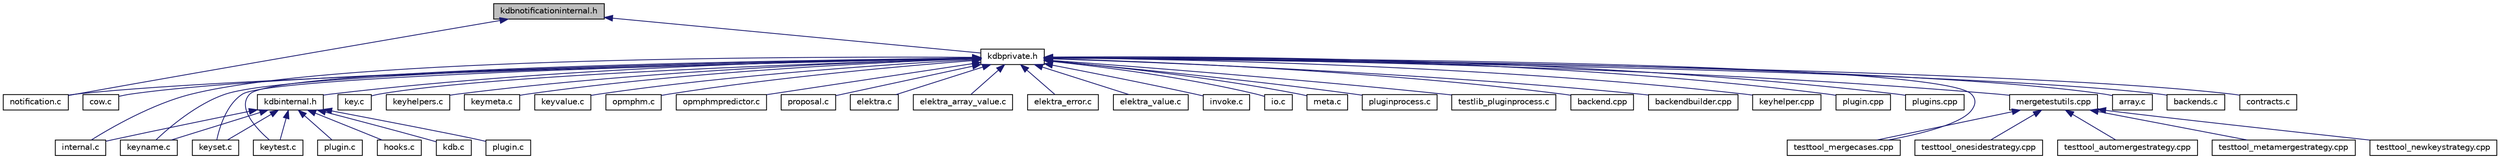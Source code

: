 digraph "kdbnotificationinternal.h"
{
 // LATEX_PDF_SIZE
  edge [fontname="Helvetica",fontsize="10",labelfontname="Helvetica",labelfontsize="10"];
  node [fontname="Helvetica",fontsize="10",shape=record];
  Node1 [label="kdbnotificationinternal.h",height=0.2,width=0.4,color="black", fillcolor="grey75", style="filled", fontcolor="black",tooltip="Elektra-Notification structures and declarations for developing notification and transport plugins."];
  Node1 -> Node2 [dir="back",color="midnightblue",fontsize="10",style="solid",fontname="Helvetica"];
  Node2 [label="notification.c",height=0.2,width=0.4,color="black", fillcolor="white", style="filled",URL="$notification_8c.html",tooltip="Implementation of notification functions as defined in kdbnotification.h."];
  Node1 -> Node3 [dir="back",color="midnightblue",fontsize="10",style="solid",fontname="Helvetica"];
  Node3 [label="kdbprivate.h",height=0.2,width=0.4,color="black", fillcolor="white", style="filled",URL="$kdbprivate_8h.html",tooltip="Private declarations."];
  Node3 -> Node4 [dir="back",color="midnightblue",fontsize="10",style="solid",fontname="Helvetica"];
  Node4 [label="array.c",height=0.2,width=0.4,color="black", fillcolor="white", style="filled",URL="$array_8c.html",tooltip="Array methods."];
  Node3 -> Node5 [dir="back",color="midnightblue",fontsize="10",style="solid",fontname="Helvetica"];
  Node5 [label="backends.c",height=0.2,width=0.4,color="black", fillcolor="white", style="filled",URL="$backends_8c.html",tooltip="Internal functions for handling the backends KeySet of a KDB instance."];
  Node3 -> Node6 [dir="back",color="midnightblue",fontsize="10",style="solid",fontname="Helvetica"];
  Node6 [label="contracts.c",height=0.2,width=0.4,color="black", fillcolor="white", style="filled",URL="$contracts_8c.html",tooltip="Contract constructors for kdbOpen()"];
  Node3 -> Node7 [dir="back",color="midnightblue",fontsize="10",style="solid",fontname="Helvetica"];
  Node7 [label="cow.c",height=0.2,width=0.4,color="black", fillcolor="white", style="filled",URL="$cow_8c.html",tooltip="Shared methods for key and keyset copy-on-write."];
  Node3 -> Node8 [dir="back",color="midnightblue",fontsize="10",style="solid",fontname="Helvetica"];
  Node8 [label="internal.c",height=0.2,width=0.4,color="black", fillcolor="white", style="filled",URL="$internal_8c.html",tooltip="Internal methods for Elektra."];
  Node3 -> Node9 [dir="back",color="midnightblue",fontsize="10",style="solid",fontname="Helvetica"];
  Node9 [label="key.c",height=0.2,width=0.4,color="black", fillcolor="white", style="filled",URL="$key_8c.html",tooltip="Methods for Key manipulation."];
  Node3 -> Node10 [dir="back",color="midnightblue",fontsize="10",style="solid",fontname="Helvetica"];
  Node10 [label="keyhelpers.c",height=0.2,width=0.4,color="black", fillcolor="white", style="filled",URL="$keyhelpers_8c.html",tooltip="Helpers for key manipulation."];
  Node3 -> Node11 [dir="back",color="midnightblue",fontsize="10",style="solid",fontname="Helvetica"];
  Node11 [label="keymeta.c",height=0.2,width=0.4,color="black", fillcolor="white", style="filled",URL="$keymeta_8c.html",tooltip="Methods to do various operations on Key metadata."];
  Node3 -> Node12 [dir="back",color="midnightblue",fontsize="10",style="solid",fontname="Helvetica"];
  Node12 [label="keyname.c",height=0.2,width=0.4,color="black", fillcolor="white", style="filled",URL="$elektra_2keyname_8c.html",tooltip="Methods for Key name manipulation."];
  Node3 -> Node13 [dir="back",color="midnightblue",fontsize="10",style="solid",fontname="Helvetica"];
  Node13 [label="keyset.c",height=0.2,width=0.4,color="black", fillcolor="white", style="filled",URL="$keyset_8c.html",tooltip="Methods for key sets."];
  Node3 -> Node14 [dir="back",color="midnightblue",fontsize="10",style="solid",fontname="Helvetica"];
  Node14 [label="keytest.c",height=0.2,width=0.4,color="black", fillcolor="white", style="filled",URL="$keytest_8c.html",tooltip="Methods for making tests."];
  Node3 -> Node15 [dir="back",color="midnightblue",fontsize="10",style="solid",fontname="Helvetica"];
  Node15 [label="keyvalue.c",height=0.2,width=0.4,color="black", fillcolor="white", style="filled",URL="$keyvalue_8c.html",tooltip="Methods for Key value manipulation."];
  Node3 -> Node16 [dir="back",color="midnightblue",fontsize="10",style="solid",fontname="Helvetica"];
  Node16 [label="opmphm.c",height=0.2,width=0.4,color="black", fillcolor="white", style="filled",URL="$opmphm_8c.html",tooltip="The Order Preserving Minimal Perfect Hash Map."];
  Node3 -> Node17 [dir="back",color="midnightblue",fontsize="10",style="solid",fontname="Helvetica"];
  Node17 [label="opmphmpredictor.c",height=0.2,width=0.4,color="black", fillcolor="white", style="filled",URL="$opmphmpredictor_8c.html",tooltip="The Order Preserving Minimal Perfect Hash Map Predictor."];
  Node3 -> Node18 [dir="back",color="midnightblue",fontsize="10",style="solid",fontname="Helvetica"];
  Node18 [label="proposal.c",height=0.2,width=0.4,color="black", fillcolor="white", style="filled",URL="$proposal_8c.html",tooltip="Implementation of proposed API enhancements."];
  Node3 -> Node19 [dir="back",color="midnightblue",fontsize="10",style="solid",fontname="Helvetica"];
  Node19 [label="elektra.c",height=0.2,width=0.4,color="black", fillcolor="white", style="filled",URL="$elektra_8c.html",tooltip="Elektra High Level API."];
  Node3 -> Node20 [dir="back",color="midnightblue",fontsize="10",style="solid",fontname="Helvetica"];
  Node20 [label="elektra_array_value.c",height=0.2,width=0.4,color="black", fillcolor="white", style="filled",URL="$elektra__array__value_8c.html",tooltip="Elektra High Level API."];
  Node3 -> Node21 [dir="back",color="midnightblue",fontsize="10",style="solid",fontname="Helvetica"];
  Node21 [label="elektra_error.c",height=0.2,width=0.4,color="black", fillcolor="white", style="filled",URL="$elektra__error_8c.html",tooltip="The error module of the High level API."];
  Node3 -> Node22 [dir="back",color="midnightblue",fontsize="10",style="solid",fontname="Helvetica"];
  Node22 [label="elektra_value.c",height=0.2,width=0.4,color="black", fillcolor="white", style="filled",URL="$elektra__value_8c.html",tooltip="Elektra High Level API."];
  Node3 -> Node23 [dir="back",color="midnightblue",fontsize="10",style="solid",fontname="Helvetica"];
  Node23 [label="invoke.c",height=0.2,width=0.4,color="black", fillcolor="white", style="filled",URL="$invoke_8c.html",tooltip="Library for invoking exported plugin functions."];
  Node3 -> Node24 [dir="back",color="midnightblue",fontsize="10",style="solid",fontname="Helvetica"];
  Node24 [label="io.c",height=0.2,width=0.4,color="black", fillcolor="white", style="filled",URL="$io_8c.html",tooltip="Implementation of I/O functions as defined in kdbio.h."];
  Node3 -> Node25 [dir="back",color="midnightblue",fontsize="10",style="solid",fontname="Helvetica"];
  Node25 [label="meta.c",height=0.2,width=0.4,color="black", fillcolor="white", style="filled",URL="$meta_8c.html",tooltip="Methods for metadata manipulation."];
  Node3 -> Node2 [dir="back",color="midnightblue",fontsize="10",style="solid",fontname="Helvetica"];
  Node3 -> Node26 [dir="back",color="midnightblue",fontsize="10",style="solid",fontname="Helvetica"];
  Node26 [label="pluginprocess.c",height=0.2,width=0.4,color="black", fillcolor="white", style="filled",URL="$pluginprocess_8c.html",tooltip="Source for the pluginprocess library."];
  Node3 -> Node27 [dir="back",color="midnightblue",fontsize="10",style="solid",fontname="Helvetica"];
  Node27 [label="testlib_pluginprocess.c",height=0.2,width=0.4,color="black", fillcolor="white", style="filled",URL="$testlib__pluginprocess_8c.html",tooltip="Tests for pluginprocess library."];
  Node3 -> Node28 [dir="back",color="midnightblue",fontsize="10",style="solid",fontname="Helvetica"];
  Node28 [label="backend.cpp",height=0.2,width=0.4,color="black", fillcolor="white", style="filled",URL="$src_2backend_8cpp.html",tooltip="Implementation of backend."];
  Node3 -> Node29 [dir="back",color="midnightblue",fontsize="10",style="solid",fontname="Helvetica"];
  Node29 [label="backendbuilder.cpp",height=0.2,width=0.4,color="black", fillcolor="white", style="filled",URL="$backendbuilder_8cpp.html",tooltip="Implementation of backend builder."];
  Node3 -> Node30 [dir="back",color="midnightblue",fontsize="10",style="solid",fontname="Helvetica"];
  Node30 [label="keyhelper.cpp",height=0.2,width=0.4,color="black", fillcolor="white", style="filled",URL="$keyhelper_8cpp.html",tooltip="Key helper functions."];
  Node3 -> Node31 [dir="back",color="midnightblue",fontsize="10",style="solid",fontname="Helvetica"];
  Node31 [label="plugin.cpp",height=0.2,width=0.4,color="black", fillcolor="white", style="filled",URL="$plugin_8cpp.html",tooltip="Implementation of plugin."];
  Node3 -> Node32 [dir="back",color="midnightblue",fontsize="10",style="solid",fontname="Helvetica"];
  Node32 [label="plugins.cpp",height=0.2,width=0.4,color="black", fillcolor="white", style="filled",URL="$plugins_8cpp.html",tooltip="Implementation of set/get/error plugins."];
  Node3 -> Node33 [dir="back",color="midnightblue",fontsize="10",style="solid",fontname="Helvetica"];
  Node33 [label="mergetestutils.cpp",height=0.2,width=0.4,color="black", fillcolor="white", style="filled",URL="$mergetestutils_8cpp.html",tooltip="Implements a helper class for merge related tests."];
  Node33 -> Node34 [dir="back",color="midnightblue",fontsize="10",style="solid",fontname="Helvetica"];
  Node34 [label="testtool_automergestrategy.cpp",height=0.2,width=0.4,color="black", fillcolor="white", style="filled",URL="$testtool__automergestrategy_8cpp.html",tooltip="Tests for the AutoMergeStrategy."];
  Node33 -> Node35 [dir="back",color="midnightblue",fontsize="10",style="solid",fontname="Helvetica"];
  Node35 [label="testtool_mergecases.cpp",height=0.2,width=0.4,color="black", fillcolor="white", style="filled",URL="$testtool__mergecases_8cpp.html",tooltip="Tests for the ThreeWayMerge."];
  Node33 -> Node36 [dir="back",color="midnightblue",fontsize="10",style="solid",fontname="Helvetica"];
  Node36 [label="testtool_metamergestrategy.cpp",height=0.2,width=0.4,color="black", fillcolor="white", style="filled",URL="$testtool__metamergestrategy_8cpp.html",tooltip="Tests for the MetaMergeStrategy."];
  Node33 -> Node37 [dir="back",color="midnightblue",fontsize="10",style="solid",fontname="Helvetica"];
  Node37 [label="testtool_newkeystrategy.cpp",height=0.2,width=0.4,color="black", fillcolor="white", style="filled",URL="$testtool__newkeystrategy_8cpp.html",tooltip="Tests for the NewKeyStrategy."];
  Node33 -> Node38 [dir="back",color="midnightblue",fontsize="10",style="solid",fontname="Helvetica"];
  Node38 [label="testtool_onesidestrategy.cpp",height=0.2,width=0.4,color="black", fillcolor="white", style="filled",URL="$testtool__onesidestrategy_8cpp.html",tooltip="Tests for the OneSideStrategy."];
  Node3 -> Node35 [dir="back",color="midnightblue",fontsize="10",style="solid",fontname="Helvetica"];
  Node3 -> Node39 [dir="back",color="midnightblue",fontsize="10",style="solid",fontname="Helvetica"];
  Node39 [label="kdbinternal.h",height=0.2,width=0.4,color="black", fillcolor="white", style="filled",URL="$kdbinternal_8h.html",tooltip="Includes most internal header files."];
  Node39 -> Node40 [dir="back",color="midnightblue",fontsize="10",style="solid",fontname="Helvetica"];
  Node40 [label="hooks.c",height=0.2,width=0.4,color="black", fillcolor="white", style="filled",URL="$hooks_8c.html",tooltip=" "];
  Node39 -> Node8 [dir="back",color="midnightblue",fontsize="10",style="solid",fontname="Helvetica"];
  Node39 -> Node41 [dir="back",color="midnightblue",fontsize="10",style="solid",fontname="Helvetica"];
  Node41 [label="kdb.c",height=0.2,width=0.4,color="black", fillcolor="white", style="filled",URL="$kdb_8c.html",tooltip="Low level functions for access the Key Database."];
  Node39 -> Node12 [dir="back",color="midnightblue",fontsize="10",style="solid",fontname="Helvetica"];
  Node39 -> Node13 [dir="back",color="midnightblue",fontsize="10",style="solid",fontname="Helvetica"];
  Node39 -> Node14 [dir="back",color="midnightblue",fontsize="10",style="solid",fontname="Helvetica"];
  Node39 -> Node42 [dir="back",color="midnightblue",fontsize="10",style="solid",fontname="Helvetica"];
  Node42 [label="plugin.c",height=0.2,width=0.4,color="black", fillcolor="white", style="filled",URL="$elektra_2plugin_8c.html",tooltip="Interna of plugin functionality."];
  Node39 -> Node43 [dir="back",color="midnightblue",fontsize="10",style="solid",fontname="Helvetica"];
  Node43 [label="plugin.c",height=0.2,width=0.4,color="black", fillcolor="white", style="filled",URL="$plugin_2plugin_8c.html",tooltip="Access plugin handle."];
}
